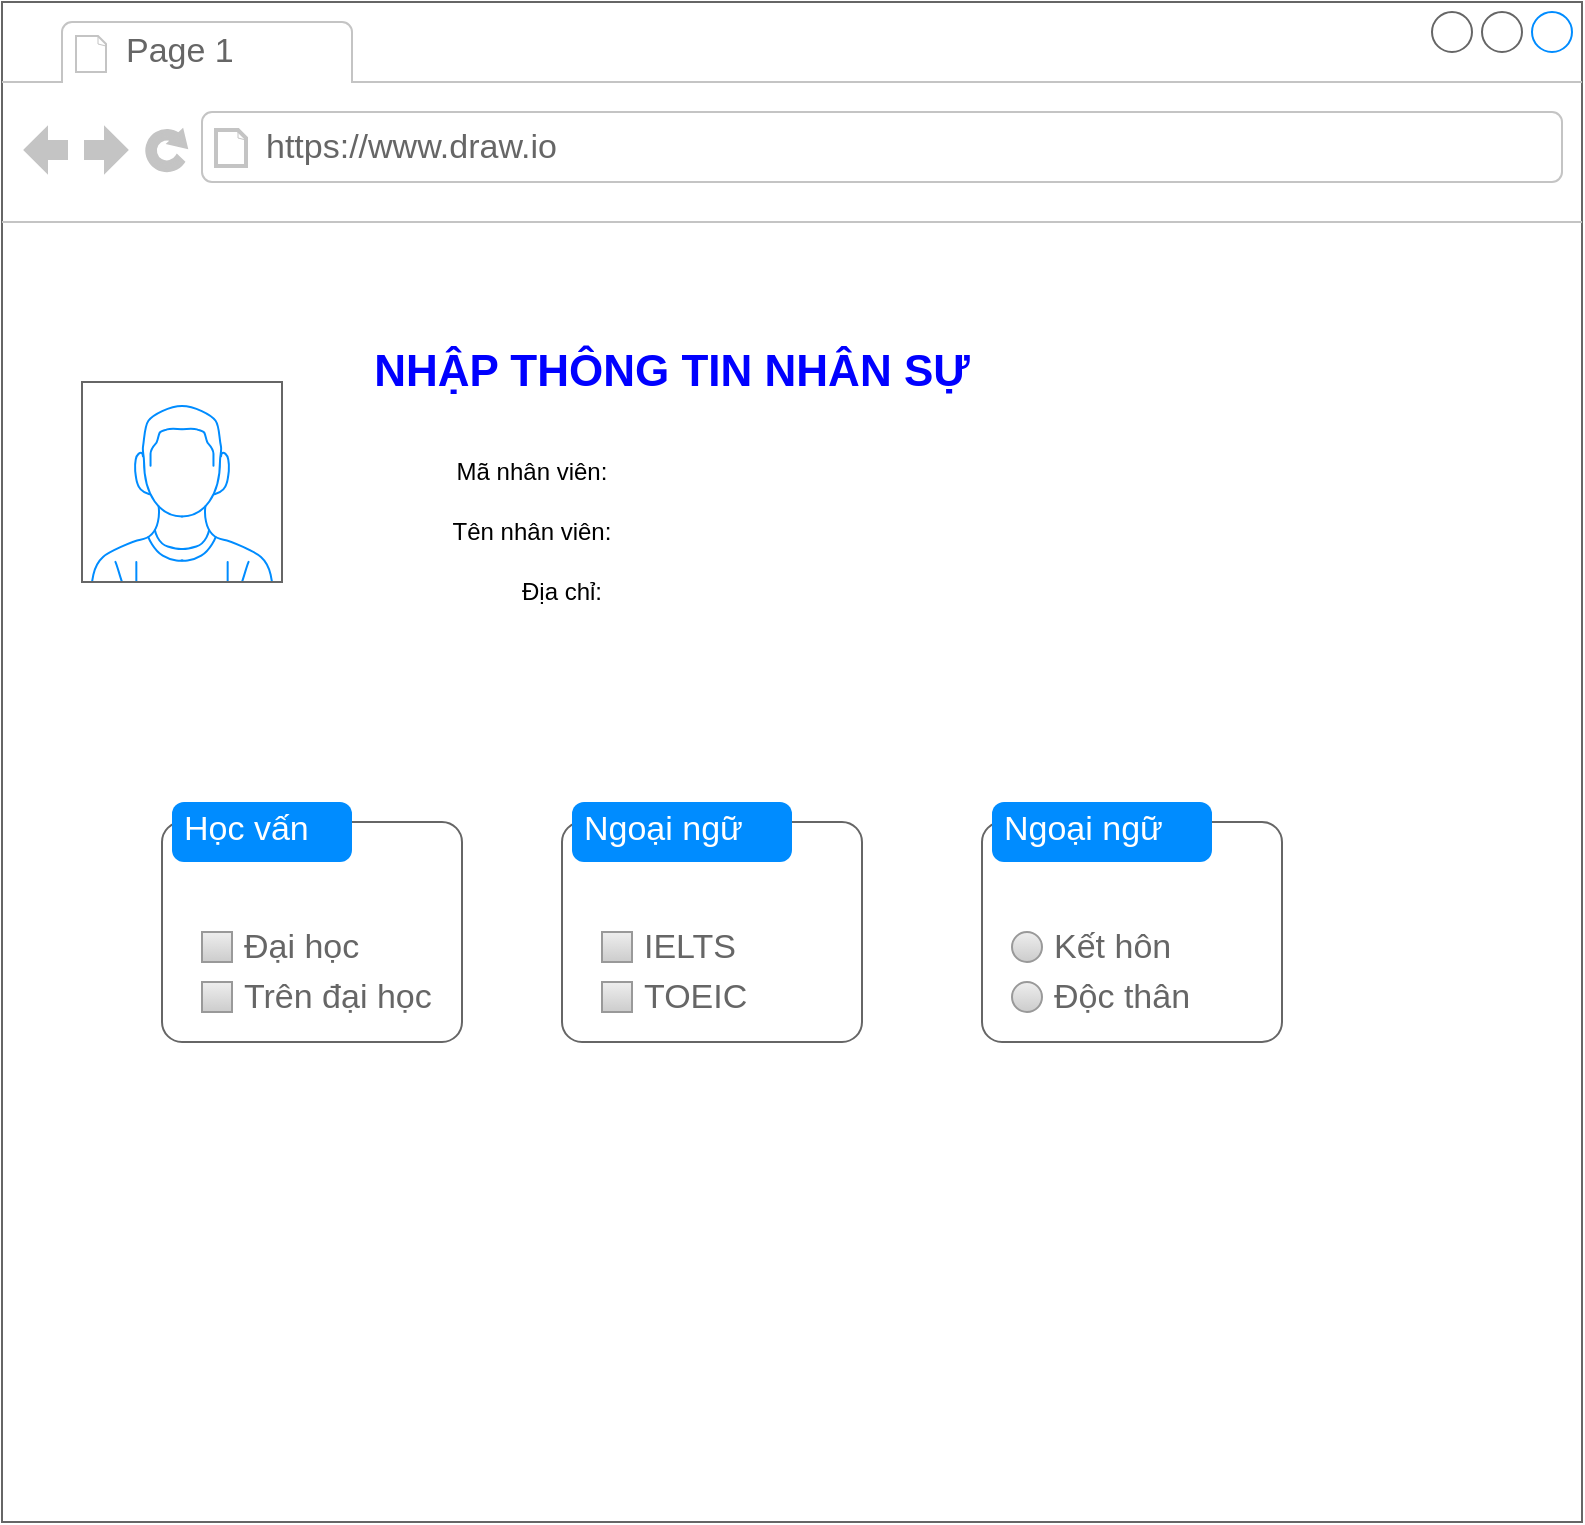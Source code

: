 <mxfile version="26.0.16">
  <diagram name="Page-1" id="Xp--1NKVFtEGWi8t9xE5">
    <mxGraphModel dx="2284" dy="772" grid="1" gridSize="10" guides="1" tooltips="1" connect="1" arrows="1" fold="1" page="1" pageScale="1" pageWidth="850" pageHeight="1100" math="0" shadow="0">
      <root>
        <mxCell id="0" />
        <mxCell id="1" parent="0" />
        <mxCell id="KyakPXm99uiNBp-NimOs-1" value="" style="strokeWidth=1;shadow=0;dashed=0;align=center;html=1;shape=mxgraph.mockup.containers.browserWindow;rSize=0;strokeColor=#666666;strokeColor2=#008cff;strokeColor3=#c4c4c4;mainText=,;recursiveResize=0;fontColor=#33FF33;" vertex="1" parent="1">
          <mxGeometry x="-100" y="70" width="790" height="760" as="geometry" />
        </mxCell>
        <mxCell id="KyakPXm99uiNBp-NimOs-2" value="Page 1" style="strokeWidth=1;shadow=0;dashed=0;align=center;html=1;shape=mxgraph.mockup.containers.anchor;fontSize=17;fontColor=#666666;align=left;whiteSpace=wrap;" vertex="1" parent="KyakPXm99uiNBp-NimOs-1">
          <mxGeometry x="60" y="12" width="110" height="26" as="geometry" />
        </mxCell>
        <mxCell id="KyakPXm99uiNBp-NimOs-3" value="https://www.draw.io" style="strokeWidth=1;shadow=0;dashed=0;align=center;html=1;shape=mxgraph.mockup.containers.anchor;rSize=0;fontSize=17;fontColor=#666666;align=left;" vertex="1" parent="KyakPXm99uiNBp-NimOs-1">
          <mxGeometry x="130" y="60" width="250" height="26" as="geometry" />
        </mxCell>
        <mxCell id="KyakPXm99uiNBp-NimOs-4" value="" style="verticalLabelPosition=bottom;shadow=0;dashed=0;align=center;html=1;verticalAlign=top;strokeWidth=1;shape=mxgraph.mockup.containers.userMale;strokeColor=#666666;strokeColor2=#008cff;" vertex="1" parent="KyakPXm99uiNBp-NimOs-1">
          <mxGeometry x="40" y="190" width="100" height="100" as="geometry" />
        </mxCell>
        <mxCell id="KyakPXm99uiNBp-NimOs-5" value="&lt;font style=&quot;&quot;&gt;NHẬP THÔNG TIN NHÂN SỰ&lt;/font&gt;" style="text;html=1;align=center;verticalAlign=middle;whiteSpace=wrap;rounded=0;fontSize=22;fontStyle=1;fontColor=#0000FF;" vertex="1" parent="KyakPXm99uiNBp-NimOs-1">
          <mxGeometry x="150" y="170" width="370" height="30" as="geometry" />
        </mxCell>
        <mxCell id="KyakPXm99uiNBp-NimOs-6" value="Mã nhân viên:" style="text;html=1;align=center;verticalAlign=middle;whiteSpace=wrap;rounded=0;" vertex="1" parent="KyakPXm99uiNBp-NimOs-1">
          <mxGeometry x="200" y="220" width="130" height="30" as="geometry" />
        </mxCell>
        <mxCell id="KyakPXm99uiNBp-NimOs-7" value="Tên nhân viên:" style="text;html=1;align=center;verticalAlign=middle;whiteSpace=wrap;rounded=0;" vertex="1" parent="KyakPXm99uiNBp-NimOs-1">
          <mxGeometry x="185" y="250" width="160" height="30" as="geometry" />
        </mxCell>
        <mxCell id="KyakPXm99uiNBp-NimOs-8" value="Địa chỉ:" style="text;html=1;align=center;verticalAlign=middle;whiteSpace=wrap;rounded=0;" vertex="1" parent="KyakPXm99uiNBp-NimOs-1">
          <mxGeometry x="250" y="280" width="60" height="30" as="geometry" />
        </mxCell>
        <mxCell id="KyakPXm99uiNBp-NimOs-9" value="" style="shape=mxgraph.mockup.containers.marginRect;rectMarginTop=10;strokeColor=#666666;strokeWidth=1;dashed=0;rounded=1;arcSize=5;recursiveResize=0;html=1;whiteSpace=wrap;" vertex="1" parent="KyakPXm99uiNBp-NimOs-1">
          <mxGeometry x="80" y="400" width="150" height="120" as="geometry" />
        </mxCell>
        <mxCell id="KyakPXm99uiNBp-NimOs-10" value="Học vấn" style="shape=rect;strokeColor=none;fillColor=#008cff;strokeWidth=1;dashed=0;rounded=1;arcSize=20;fontColor=#ffffff;fontSize=17;spacing=2;spacingTop=-2;align=left;autosize=1;spacingLeft=4;resizeWidth=0;resizeHeight=0;perimeter=none;html=1;whiteSpace=wrap;" vertex="1" parent="KyakPXm99uiNBp-NimOs-9">
          <mxGeometry x="5" width="90" height="30" as="geometry" />
        </mxCell>
        <mxCell id="KyakPXm99uiNBp-NimOs-11" value="Đại học" style="strokeWidth=1;shadow=0;dashed=0;align=center;html=1;shape=mxgraph.mockup.forms.rrect;rSize=0;fillColor=#eeeeee;strokeColor=#999999;gradientColor=#cccccc;align=left;spacingLeft=4;fontSize=17;fontColor=#666666;labelPosition=right;" vertex="1" parent="KyakPXm99uiNBp-NimOs-9">
          <mxGeometry x="20" y="65" width="15" height="15" as="geometry" />
        </mxCell>
        <mxCell id="KyakPXm99uiNBp-NimOs-13" value="Trên đại học" style="strokeWidth=1;shadow=0;dashed=0;align=center;html=1;shape=mxgraph.mockup.forms.rrect;rSize=0;fillColor=#eeeeee;strokeColor=#999999;gradientColor=#cccccc;align=left;spacingLeft=4;fontSize=17;fontColor=#666666;labelPosition=right;" vertex="1" parent="KyakPXm99uiNBp-NimOs-9">
          <mxGeometry x="20" y="90" width="15" height="15" as="geometry" />
        </mxCell>
        <mxCell id="KyakPXm99uiNBp-NimOs-15" value="" style="shape=mxgraph.mockup.containers.marginRect;rectMarginTop=10;strokeColor=#666666;strokeWidth=1;dashed=0;rounded=1;arcSize=5;recursiveResize=0;html=1;whiteSpace=wrap;" vertex="1" parent="KyakPXm99uiNBp-NimOs-1">
          <mxGeometry x="280" y="400" width="150" height="120" as="geometry" />
        </mxCell>
        <mxCell id="KyakPXm99uiNBp-NimOs-16" value="Ngoại ngữ" style="shape=rect;strokeColor=none;fillColor=#008cff;strokeWidth=1;dashed=0;rounded=1;arcSize=20;fontColor=#ffffff;fontSize=17;spacing=2;spacingTop=-2;align=left;autosize=1;spacingLeft=4;resizeWidth=0;resizeHeight=0;perimeter=none;html=1;whiteSpace=wrap;" vertex="1" parent="KyakPXm99uiNBp-NimOs-15">
          <mxGeometry x="5" width="110" height="30" as="geometry" />
        </mxCell>
        <mxCell id="KyakPXm99uiNBp-NimOs-17" value="IELTS" style="strokeWidth=1;shadow=0;dashed=0;align=center;html=1;shape=mxgraph.mockup.forms.rrect;rSize=0;fillColor=#eeeeee;strokeColor=#999999;gradientColor=#cccccc;align=left;spacingLeft=4;fontSize=17;fontColor=#666666;labelPosition=right;" vertex="1" parent="KyakPXm99uiNBp-NimOs-15">
          <mxGeometry x="20" y="65" width="15" height="15" as="geometry" />
        </mxCell>
        <mxCell id="KyakPXm99uiNBp-NimOs-18" value="TOEIC" style="strokeWidth=1;shadow=0;dashed=0;align=center;html=1;shape=mxgraph.mockup.forms.rrect;rSize=0;fillColor=#eeeeee;strokeColor=#999999;gradientColor=#cccccc;align=left;spacingLeft=4;fontSize=17;fontColor=#666666;labelPosition=right;" vertex="1" parent="KyakPXm99uiNBp-NimOs-15">
          <mxGeometry x="20" y="90" width="15" height="15" as="geometry" />
        </mxCell>
        <mxCell id="KyakPXm99uiNBp-NimOs-19" value="" style="shape=mxgraph.mockup.containers.marginRect;rectMarginTop=10;strokeColor=#666666;strokeWidth=1;dashed=0;rounded=1;arcSize=5;recursiveResize=0;html=1;whiteSpace=wrap;" vertex="1" parent="KyakPXm99uiNBp-NimOs-1">
          <mxGeometry x="490" y="400" width="150" height="120" as="geometry" />
        </mxCell>
        <mxCell id="KyakPXm99uiNBp-NimOs-20" value="Ngoại ngữ" style="shape=rect;strokeColor=none;fillColor=#008cff;strokeWidth=1;dashed=0;rounded=1;arcSize=20;fontColor=#ffffff;fontSize=17;spacing=2;spacingTop=-2;align=left;autosize=1;spacingLeft=4;resizeWidth=0;resizeHeight=0;perimeter=none;html=1;whiteSpace=wrap;" vertex="1" parent="KyakPXm99uiNBp-NimOs-19">
          <mxGeometry x="5" width="110" height="30" as="geometry" />
        </mxCell>
        <mxCell id="KyakPXm99uiNBp-NimOs-23" value="Kết hôn" style="shape=ellipse;fillColor=#eeeeee;strokeColor=#999999;gradientColor=#cccccc;html=1;align=left;spacingLeft=4;fontSize=17;fontColor=#666666;labelPosition=right;shadow=0;" vertex="1" parent="KyakPXm99uiNBp-NimOs-19">
          <mxGeometry x="15" y="65" width="15" height="15" as="geometry" />
        </mxCell>
        <mxCell id="KyakPXm99uiNBp-NimOs-28" value="Độc thân" style="shape=ellipse;fillColor=#eeeeee;strokeColor=#999999;gradientColor=#cccccc;html=1;align=left;spacingLeft=4;fontSize=17;fontColor=#666666;labelPosition=right;shadow=0;" vertex="1" parent="KyakPXm99uiNBp-NimOs-19">
          <mxGeometry x="15" y="90" width="15" height="15" as="geometry" />
        </mxCell>
      </root>
    </mxGraphModel>
  </diagram>
</mxfile>
